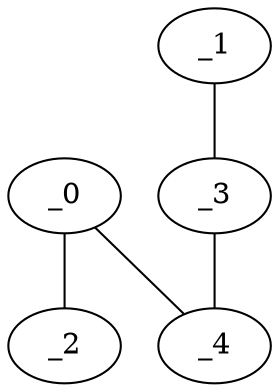 graph KP1_0145 {
	_0	 [x="0.765268",
		y="2.88422"];
	_2	 [x="0.547032",
		y="0.384809"];
	_0 -- _2;
	_4	 [x="1.47066",
		y="0.465561"];
	_0 -- _4;
	_1	 [x="1.64101",
		y="3.30208"];
	_3	 [x="0.681378",
		y="2.09683"];
	_1 -- _3;
	_3 -- _4;
}
